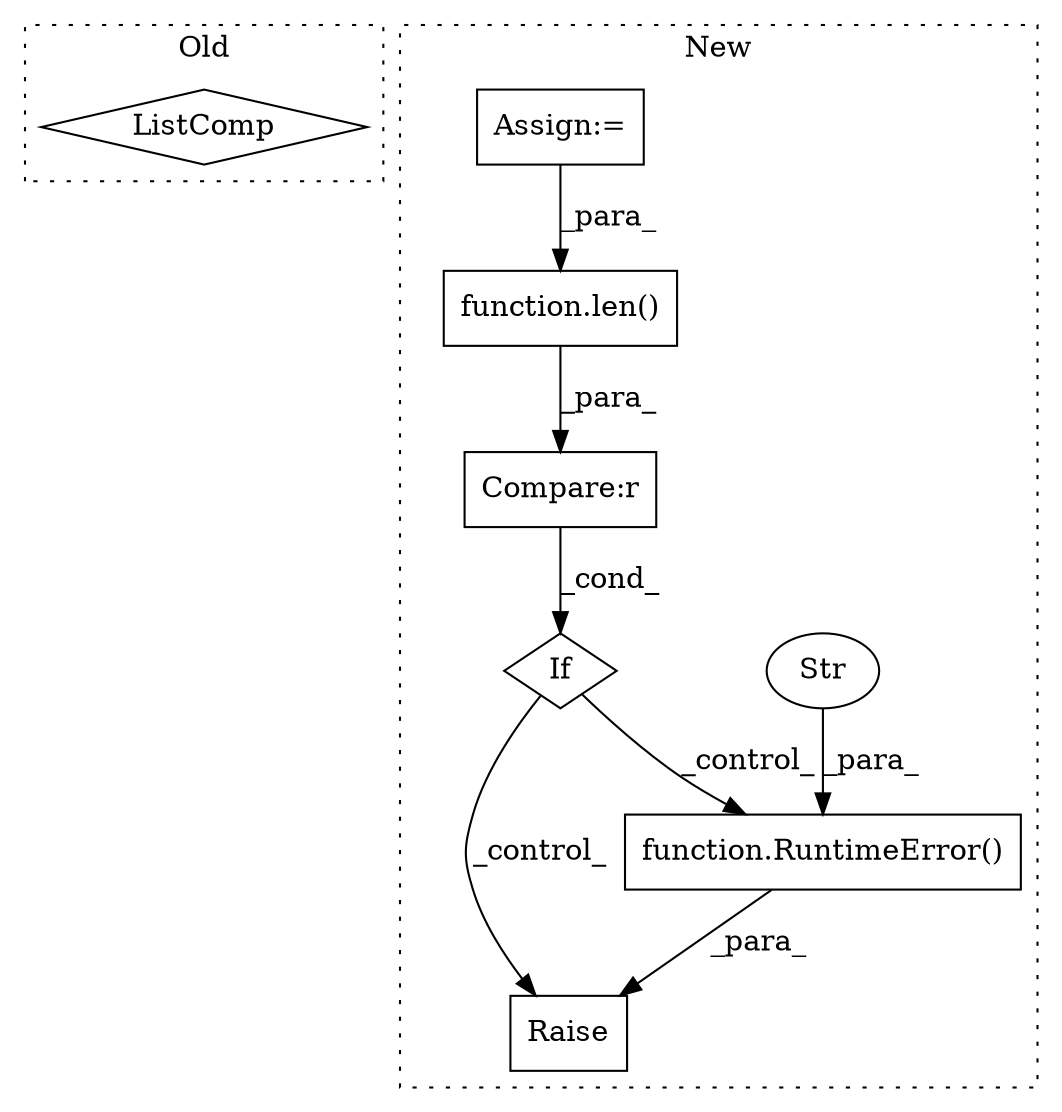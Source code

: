 digraph G {
subgraph cluster0 {
1 [label="ListComp" a="106" s="981" l="23" shape="diamond"];
label = "Old";
style="dotted";
}
subgraph cluster1 {
2 [label="function.RuntimeError()" a="75" s="1205,1273" l="13,1" shape="box"];
3 [label="Str" a="66" s="1218" l="55" shape="ellipse"];
4 [label="Raise" a="91" s="1199" l="6" shape="box"];
5 [label="If" a="96" s="1136" l="3" shape="diamond"];
6 [label="function.len()" a="75" s="1147,1155" l="4,1" shape="box"];
7 [label="Compare:r" a="40" s="1147" l="22" shape="box"];
8 [label="Assign:=" a="68" s="1079" l="3" shape="box"];
label = "New";
style="dotted";
}
2 -> 4 [label="_para_"];
3 -> 2 [label="_para_"];
5 -> 2 [label="_control_"];
5 -> 4 [label="_control_"];
6 -> 7 [label="_para_"];
7 -> 5 [label="_cond_"];
8 -> 6 [label="_para_"];
}